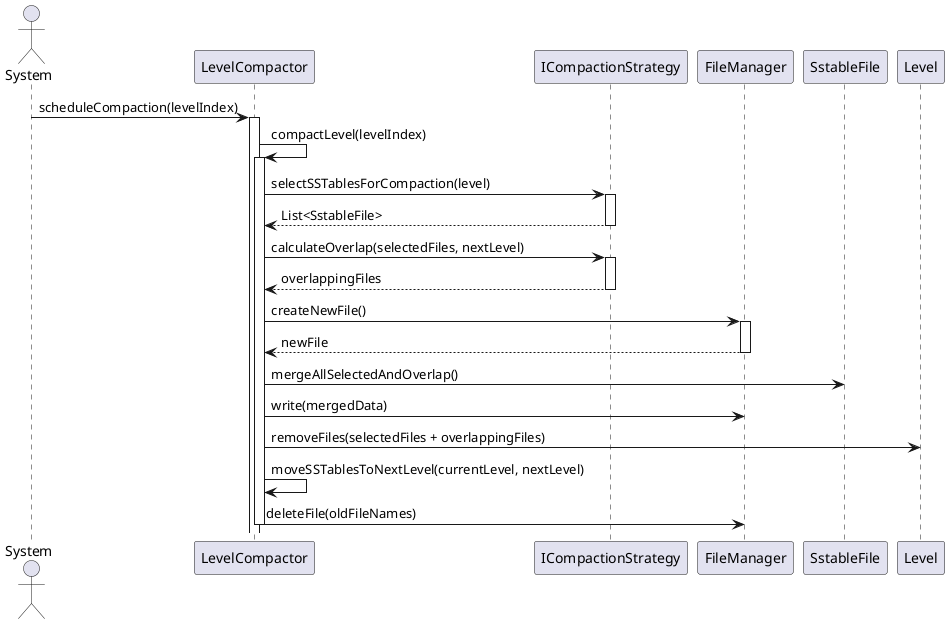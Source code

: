 @startuml
actor System
System -> LevelCompactor: scheduleCompaction(levelIndex)
activate LevelCompactor
LevelCompactor -> LevelCompactor: compactLevel(levelIndex)
activate LevelCompactor

LevelCompactor -> ICompactionStrategy: selectSSTablesForCompaction(level)
activate ICompactionStrategy
ICompactionStrategy --> LevelCompactor: List<SstableFile>
deactivate ICompactionStrategy

LevelCompactor -> ICompactionStrategy: calculateOverlap(selectedFiles, nextLevel)
activate ICompactionStrategy
ICompactionStrategy --> LevelCompactor: overlappingFiles
deactivate ICompactionStrategy

LevelCompactor -> FileManager: createNewFile()
activate FileManager
FileManager --> LevelCompactor: newFile
deactivate FileManager

LevelCompactor -> SstableFile: mergeAllSelectedAndOverlap()
LevelCompactor -> FileManager: write(mergedData)
LevelCompactor -> Level: removeFiles(selectedFiles + overlappingFiles)
LevelCompactor -> LevelCompactor: moveSSTablesToNextLevel(currentLevel, nextLevel)
LevelCompactor -> FileManager: deleteFile(oldFileNames)
deactivate LevelCompactor
@enduml
